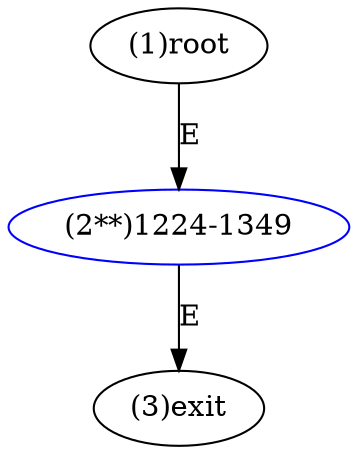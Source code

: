 digraph "" { 
1[ label="(1)root"];
2[ label="(2**)1224-1349",color=blue];
3[ label="(3)exit"];
1->2[ label="E"];
2->3[ label="E"];
}